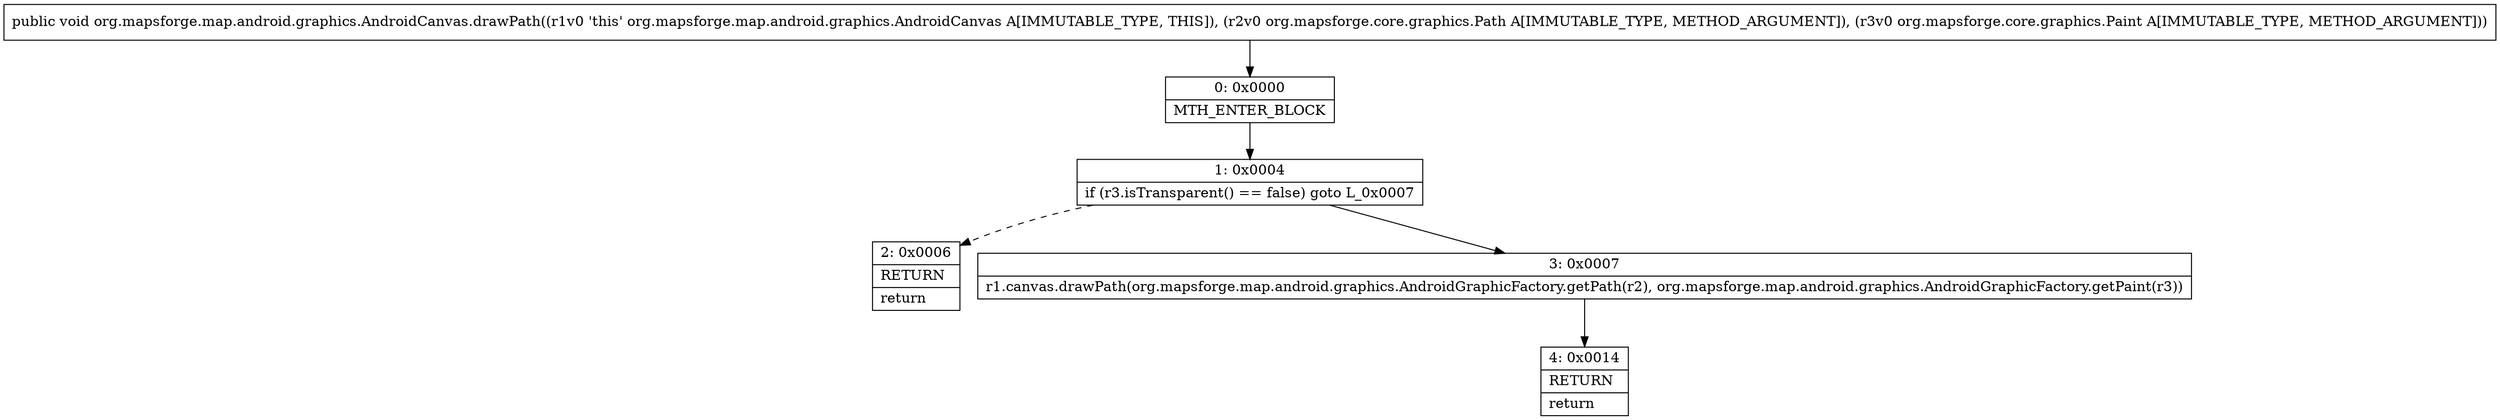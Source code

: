 digraph "CFG fororg.mapsforge.map.android.graphics.AndroidCanvas.drawPath(Lorg\/mapsforge\/core\/graphics\/Path;Lorg\/mapsforge\/core\/graphics\/Paint;)V" {
Node_0 [shape=record,label="{0\:\ 0x0000|MTH_ENTER_BLOCK\l}"];
Node_1 [shape=record,label="{1\:\ 0x0004|if (r3.isTransparent() == false) goto L_0x0007\l}"];
Node_2 [shape=record,label="{2\:\ 0x0006|RETURN\l|return\l}"];
Node_3 [shape=record,label="{3\:\ 0x0007|r1.canvas.drawPath(org.mapsforge.map.android.graphics.AndroidGraphicFactory.getPath(r2), org.mapsforge.map.android.graphics.AndroidGraphicFactory.getPaint(r3))\l}"];
Node_4 [shape=record,label="{4\:\ 0x0014|RETURN\l|return\l}"];
MethodNode[shape=record,label="{public void org.mapsforge.map.android.graphics.AndroidCanvas.drawPath((r1v0 'this' org.mapsforge.map.android.graphics.AndroidCanvas A[IMMUTABLE_TYPE, THIS]), (r2v0 org.mapsforge.core.graphics.Path A[IMMUTABLE_TYPE, METHOD_ARGUMENT]), (r3v0 org.mapsforge.core.graphics.Paint A[IMMUTABLE_TYPE, METHOD_ARGUMENT])) }"];
MethodNode -> Node_0;
Node_0 -> Node_1;
Node_1 -> Node_2[style=dashed];
Node_1 -> Node_3;
Node_3 -> Node_4;
}

